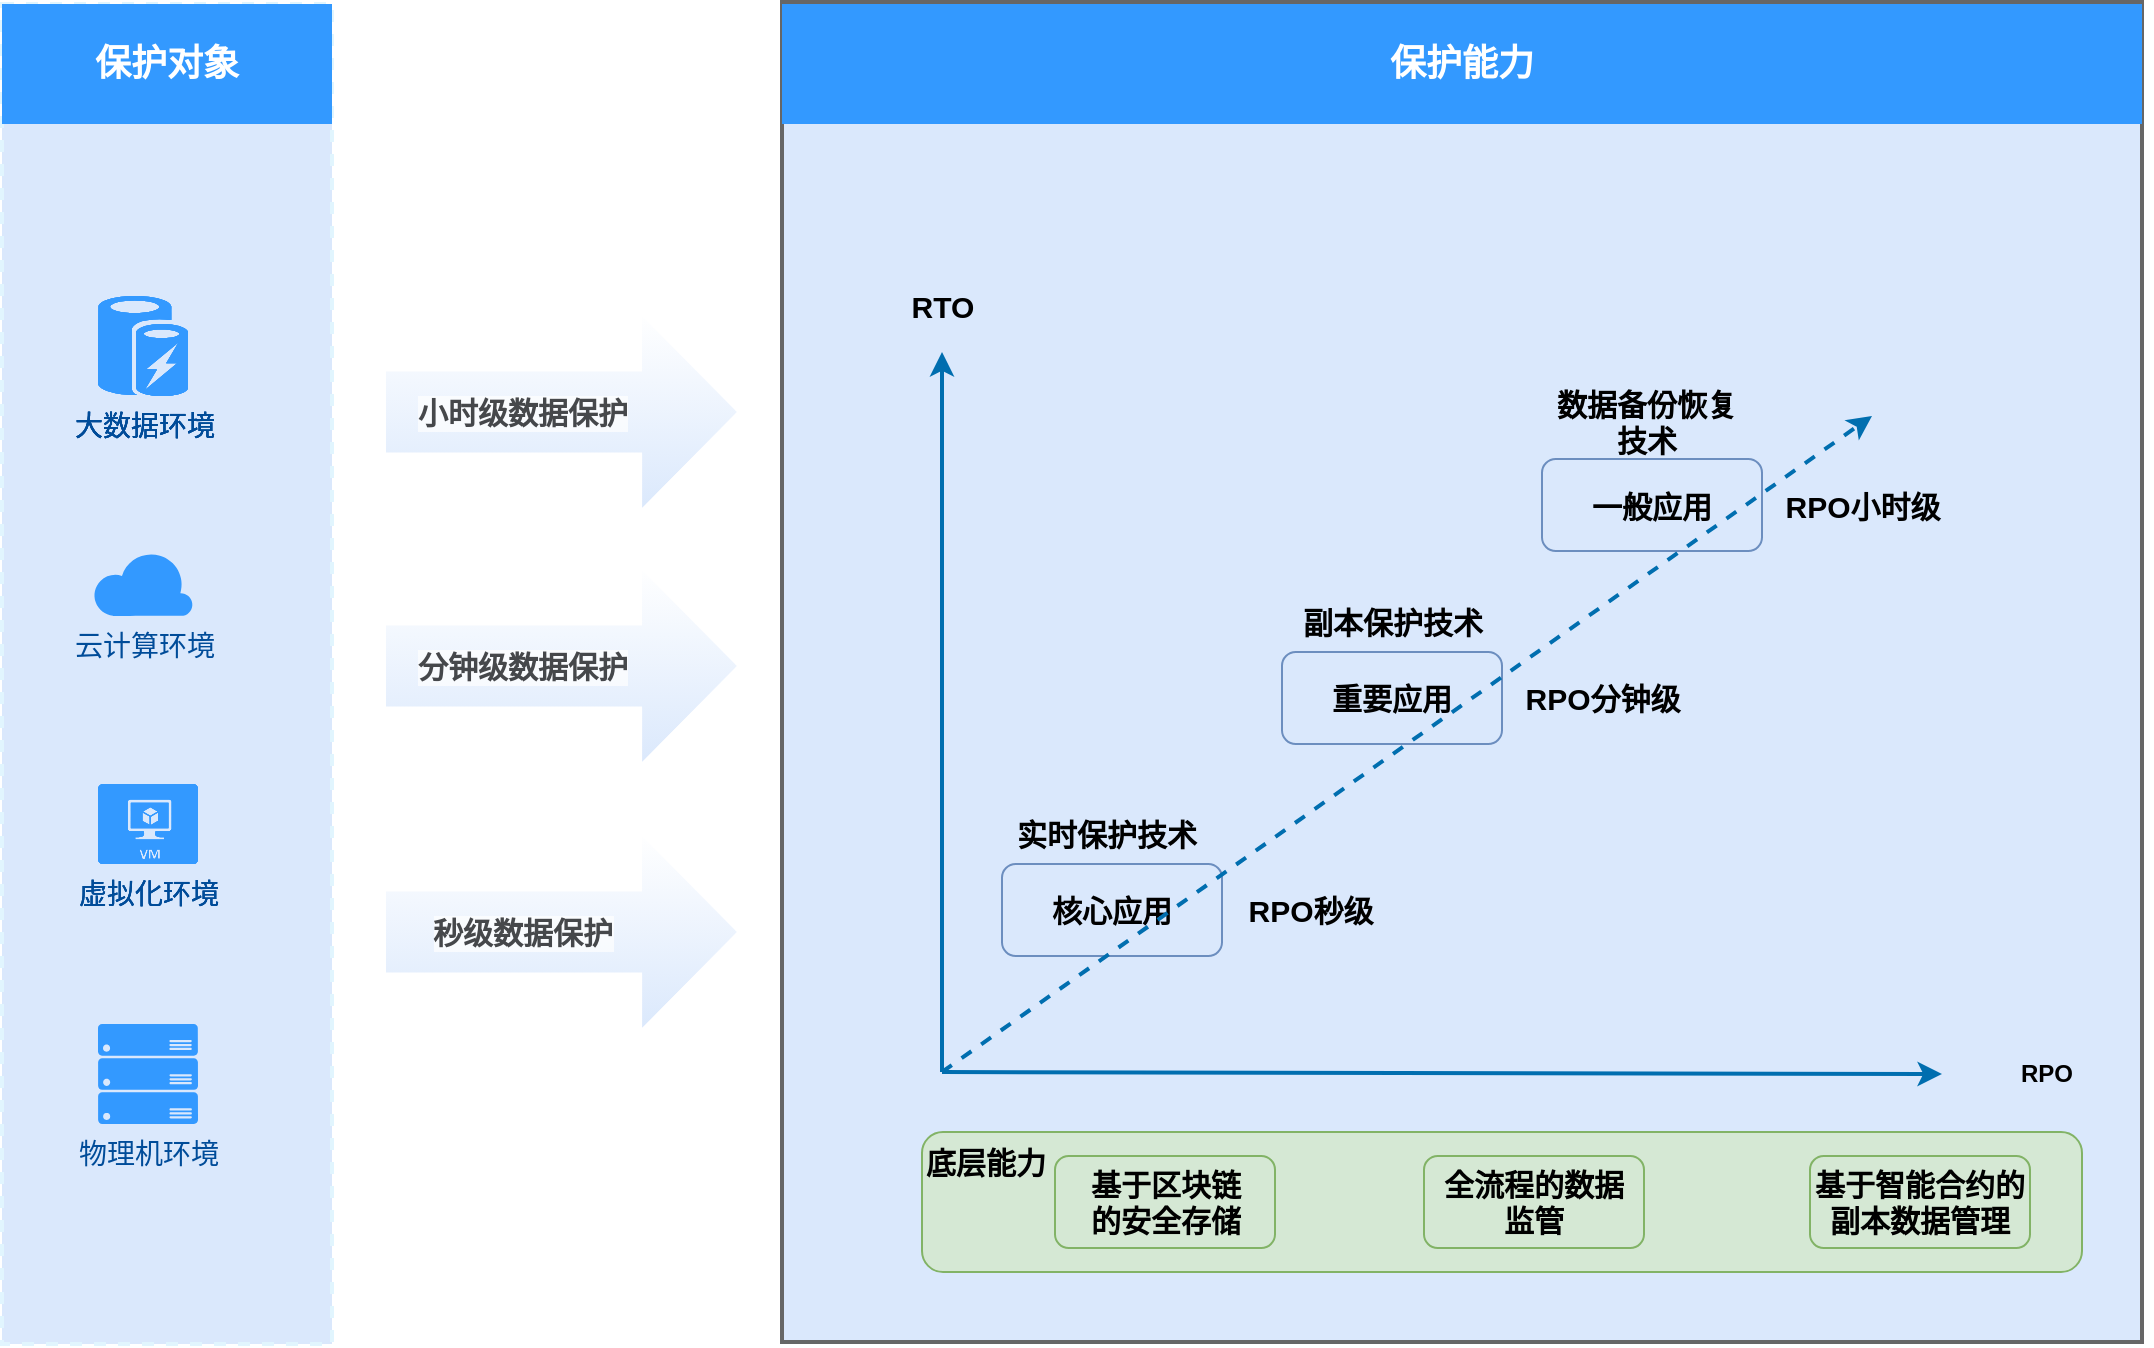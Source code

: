 <mxfile version="16.6.1" type="github" pages="2">
  <diagram id="6a731a19-8d31-9384-78a2-239565b7b9f0" name="Page-1">
    <mxGraphModel dx="959" dy="613" grid="0" gridSize="10" guides="1" tooltips="1" connect="1" arrows="1" fold="1" page="1" pageScale="1" pageWidth="1169" pageHeight="827" background="#FFFFFF" math="0" shadow="0">
      <root>
        <mxCell id="0" />
        <mxCell id="1" parent="0" />
        <mxCell id="2019" value="" style="rounded=0;whiteSpace=wrap;html=1;dashed=1;strokeColor=#E1F5FE;strokeWidth=2;fillColor=#dae8fc;fontFamily=Verdana;fontSize=12;" parent="1" vertex="1">
          <mxGeometry x="40" y="56" width="165" height="670" as="geometry" />
        </mxCell>
        <mxCell id="2020" value="" style="rounded=0;whiteSpace=wrap;html=1;strokeWidth=2;fontFamily=Verdana;fontSize=12;fillColor=#DAE8FC;fontColor=#333333;strokeColor=#666666;" parent="1" vertex="1">
          <mxGeometry x="430" y="55" width="680" height="670" as="geometry" />
        </mxCell>
        <mxCell id="2025" value="保护对象" style="whiteSpace=wrap;html=1;dashed=1;strokeColor=none;strokeWidth=2;fillColor=#3399FF;fontFamily=Helvetica;fontSize=18;fontColor=#FFFFFF;fontStyle=1" parent="1" vertex="1">
          <mxGeometry x="40" y="56" width="165" height="60" as="geometry" />
        </mxCell>
        <mxCell id="2026" value="保护能力" style="whiteSpace=wrap;html=1;dashed=1;strokeColor=none;strokeWidth=2;fillColor=#3399FF;fontFamily=Helvetica;fontSize=18;fontColor=#FFFFFF;fontStyle=1" parent="1" vertex="1">
          <mxGeometry x="430" y="56" width="680" height="60" as="geometry" />
        </mxCell>
        <mxCell id="XsD7LEhc1y7F8JJkWMg8-2085" value="虚拟化环境" style="verticalLabelPosition=bottom;html=1;verticalAlign=top;strokeColor=none;fillColor=#3399FF;shape=mxgraph.azure.virtual_machine;dashed=1;fontSize=14;fontColor=#004C99" parent="1" vertex="1">
          <mxGeometry x="88" y="446" width="50" height="40" as="geometry" />
        </mxCell>
        <mxCell id="XsD7LEhc1y7F8JJkWMg8-2086" value="云计算环境" style="verticalLabelPosition=bottom;html=1;verticalAlign=top;strokeColor=none;fillColor=#3399FF;shape=mxgraph.azure.cloud;dashed=1;fontSize=14;fontColor=#004C99" parent="1" vertex="1">
          <mxGeometry x="85.5" y="329.5" width="50" height="32.5" as="geometry" />
        </mxCell>
        <mxCell id="XsD7LEhc1y7F8JJkWMg8-2087" value="大数据环境" style="verticalLabelPosition=bottom;html=1;verticalAlign=top;strokeColor=none;fillColor=#3399FF;shape=mxgraph.azure.azure_cache;dashed=1;fontFamily=Helvetica;fontSize=14;fontColor=#004C99" parent="1" vertex="1">
          <mxGeometry x="88" y="202" width="45" height="50" as="geometry" />
        </mxCell>
        <mxCell id="XsD7LEhc1y7F8JJkWMg8-2088" value="物理机环境" style="verticalLabelPosition=bottom;html=1;verticalAlign=top;strokeColor=none;fillColor=#3399FF;shape=mxgraph.azure.server_rack;dashed=1;fontFamily=Helvetica;fontSize=14;fontColor=#004C99" parent="1" vertex="1">
          <mxGeometry x="88" y="566" width="50" height="50" as="geometry" />
        </mxCell>
        <mxCell id="aN60g5e6sKYouuoYYlqO-2028" value="" style="endArrow=classic;html=1;rounded=0;exitX=0.5;exitY=0;exitDx=0;exitDy=0;shadow=0;fillColor=#1ba1e2;strokeColor=#006EAF;strokeWidth=2;fontColor=#000000;fontSize=15;" parent="1" edge="1">
          <mxGeometry width="50" height="50" relative="1" as="geometry">
            <mxPoint x="510.0" y="590" as="sourcePoint" />
            <mxPoint x="510.0" y="230" as="targetPoint" />
          </mxGeometry>
        </mxCell>
        <mxCell id="aN60g5e6sKYouuoYYlqO-2033" value="" style="endArrow=classic;html=1;rounded=0;exitX=0.5;exitY=0;exitDx=0;exitDy=0;entryX=0;entryY=0.5;entryDx=0;entryDy=0;strokeWidth=2;fillColor=#1ba1e2;strokeColor=#006EAF;fontColor=#000000;fontSize=15;" parent="1" target="aN60g5e6sKYouuoYYlqO-2046" edge="1">
          <mxGeometry width="50" height="50" relative="1" as="geometry">
            <mxPoint x="510.0" y="590" as="sourcePoint" />
            <mxPoint x="1080" y="590" as="targetPoint" />
          </mxGeometry>
        </mxCell>
        <mxCell id="aN60g5e6sKYouuoYYlqO-2036" value="&lt;b style=&quot;font-size: 15px;&quot;&gt;核心应用&lt;/b&gt;" style="rounded=1;whiteSpace=wrap;html=1;shadow=0;labelBackgroundColor=none;labelBorderColor=none;fillColor=#dae8fc;strokeColor=#6c8ebf;fontColor=#000000;fontSize=15;" parent="1" vertex="1">
          <mxGeometry x="540" y="486" width="110" height="46" as="geometry" />
        </mxCell>
        <mxCell id="aN60g5e6sKYouuoYYlqO-2037" value="&lt;b style=&quot;font-size: 15px;&quot;&gt;重要应用&lt;/b&gt;" style="rounded=1;whiteSpace=wrap;html=1;shadow=0;labelBackgroundColor=none;labelBorderColor=none;fillColor=#dae8fc;strokeColor=#6c8ebf;fontColor=#000000;fontSize=15;" parent="1" vertex="1">
          <mxGeometry x="680" y="380" width="110" height="46" as="geometry" />
        </mxCell>
        <mxCell id="aN60g5e6sKYouuoYYlqO-2038" value="&lt;b style=&quot;font-size: 15px;&quot;&gt;一般应用&lt;/b&gt;" style="rounded=1;whiteSpace=wrap;html=1;shadow=0;labelBackgroundColor=none;labelBorderColor=none;fillColor=#dae8fc;strokeColor=#6c8ebf;fontColor=#000000;fontSize=15;" parent="1" vertex="1">
          <mxGeometry x="810" y="283.5" width="110" height="46" as="geometry" />
        </mxCell>
        <mxCell id="aN60g5e6sKYouuoYYlqO-2039" value="&lt;b style=&quot;font-size: 15px;&quot;&gt;实时保护技术&lt;/b&gt;" style="text;html=1;strokeColor=none;fillColor=none;align=center;verticalAlign=middle;whiteSpace=wrap;rounded=0;shadow=0;labelBackgroundColor=none;labelBorderColor=none;fontColor=#000000;fontSize=15;" parent="1" vertex="1">
          <mxGeometry x="540" y="456" width="105" height="30" as="geometry" />
        </mxCell>
        <mxCell id="aN60g5e6sKYouuoYYlqO-2040" value="&lt;b style=&quot;font-size: 15px;&quot;&gt;副本保护技术&lt;/b&gt;" style="text;html=1;strokeColor=none;fillColor=none;align=center;verticalAlign=middle;whiteSpace=wrap;rounded=0;shadow=0;labelBackgroundColor=none;labelBorderColor=none;fontColor=#000000;fontSize=15;" parent="1" vertex="1">
          <mxGeometry x="682.5" y="350" width="105" height="30" as="geometry" />
        </mxCell>
        <mxCell id="aN60g5e6sKYouuoYYlqO-2041" value="&lt;b style=&quot;font-size: 15px;&quot;&gt;数据备份恢复技术&lt;/b&gt;" style="text;html=1;strokeColor=none;fillColor=none;align=center;verticalAlign=middle;whiteSpace=wrap;rounded=0;shadow=0;labelBackgroundColor=none;labelBorderColor=none;fontColor=#000000;fontSize=15;" parent="1" vertex="1">
          <mxGeometry x="810" y="249.5" width="105" height="30" as="geometry" />
        </mxCell>
        <mxCell id="aN60g5e6sKYouuoYYlqO-2042" value="&lt;b style=&quot;font-size: 15px;&quot;&gt;RPO秒级&lt;/b&gt;" style="text;html=1;strokeColor=none;fillColor=none;align=center;verticalAlign=middle;whiteSpace=wrap;rounded=0;shadow=0;labelBackgroundColor=none;labelBorderColor=none;fontColor=#000000;fontSize=15;" parent="1" vertex="1">
          <mxGeometry x="642" y="494" width="105" height="30" as="geometry" />
        </mxCell>
        <mxCell id="aN60g5e6sKYouuoYYlqO-2043" value="&lt;b style=&quot;font-size: 15px;&quot;&gt;RPO分钟级&lt;/b&gt;" style="text;html=1;strokeColor=none;fillColor=none;align=center;verticalAlign=middle;whiteSpace=wrap;rounded=0;shadow=0;labelBackgroundColor=none;labelBorderColor=none;fontColor=#000000;fontSize=15;" parent="1" vertex="1">
          <mxGeometry x="787.5" y="388" width="105" height="30" as="geometry" />
        </mxCell>
        <mxCell id="aN60g5e6sKYouuoYYlqO-2044" value="&lt;b style=&quot;font-size: 15px;&quot;&gt;RPO小时级&lt;/b&gt;" style="text;html=1;strokeColor=none;fillColor=none;align=center;verticalAlign=middle;whiteSpace=wrap;rounded=0;shadow=0;labelBackgroundColor=none;labelBorderColor=none;fontColor=#000000;fontSize=15;" parent="1" vertex="1">
          <mxGeometry x="917.5" y="291.5" width="105" height="30" as="geometry" />
        </mxCell>
        <mxCell id="aN60g5e6sKYouuoYYlqO-2045" value="&lt;b style=&quot;font-size: 15px;&quot;&gt;RTO&lt;/b&gt;" style="text;html=1;strokeColor=none;fillColor=none;align=center;verticalAlign=middle;whiteSpace=wrap;rounded=0;shadow=0;labelBackgroundColor=none;labelBorderColor=none;fontColor=#000000;fontSize=15;" parent="1" vertex="1">
          <mxGeometry x="457.5" y="192" width="105" height="30" as="geometry" />
        </mxCell>
        <mxCell id="aN60g5e6sKYouuoYYlqO-2046" value="&lt;b&gt;&lt;font color=&quot;#000000&quot;&gt;RPO&lt;/font&gt;&lt;/b&gt;" style="text;html=1;strokeColor=none;fillColor=none;align=center;verticalAlign=middle;whiteSpace=wrap;rounded=0;shadow=0;labelBackgroundColor=none;labelBorderColor=none;fontColor=#0000FF;" parent="1" vertex="1">
          <mxGeometry x="1010" y="576" width="105" height="30" as="geometry" />
        </mxCell>
        <mxCell id="aN60g5e6sKYouuoYYlqO-2035" value="" style="endArrow=classic;html=1;rounded=0;entryX=0.5;entryY=1;entryDx=0;entryDy=0;fillColor=#1ba1e2;strokeColor=#006EAF;strokeWidth=2;dashed=1;fontColor=#000000;fontSize=15;" parent="1" edge="1">
          <mxGeometry width="50" height="50" relative="1" as="geometry">
            <mxPoint x="510" y="590" as="sourcePoint" />
            <mxPoint x="975" y="262" as="targetPoint" />
          </mxGeometry>
        </mxCell>
        <mxCell id="aN60g5e6sKYouuoYYlqO-2047" value="" style="shape=flexArrow;endArrow=classic;html=1;rounded=0;shadow=0;fontColor=#000000;strokeWidth=2;endWidth=56.531;endSize=15.986;width=41.429;fillColor=#dae8fc;strokeColor=#FFFFFF;gradientColor=#ffffff;gradientDirection=north;fontSize=15;" parent="1" edge="1">
          <mxGeometry width="50" height="50" relative="1" as="geometry">
            <mxPoint x="230" y="260" as="sourcePoint" />
            <mxPoint x="410" y="260" as="targetPoint" />
            <Array as="points">
              <mxPoint x="320" y="260" />
            </Array>
          </mxGeometry>
        </mxCell>
        <mxCell id="aN60g5e6sKYouuoYYlqO-2049" value="&lt;font face=&quot;Lucida Console&quot; style=&quot;font-size: 15px;&quot;&gt;小时级数据保护&lt;/font&gt;" style="edgeLabel;html=1;align=center;verticalAlign=middle;resizable=0;points=[];fontColor=#000000;fontStyle=1;textOpacity=70;fontFamily=Verdana;fontSize=15;" parent="aN60g5e6sKYouuoYYlqO-2047" vertex="1" connectable="0">
          <mxGeometry x="-0.311" y="-4" relative="1" as="geometry">
            <mxPoint x="8" y="-4" as="offset" />
          </mxGeometry>
        </mxCell>
        <mxCell id="ApRDn0r6OQcq2jYy4_Qp-2026" value="" style="shape=flexArrow;endArrow=classic;html=1;rounded=0;shadow=0;fontColor=#000000;strokeWidth=2;endWidth=56.531;endSize=15.986;width=41.429;fillColor=#dae8fc;strokeColor=#FFFFFF;gradientColor=#ffffff;gradientDirection=north;fontSize=15;" parent="1" edge="1">
          <mxGeometry width="50" height="50" relative="1" as="geometry">
            <mxPoint x="230" y="387" as="sourcePoint" />
            <mxPoint x="410" y="387" as="targetPoint" />
            <Array as="points">
              <mxPoint x="320" y="387" />
            </Array>
          </mxGeometry>
        </mxCell>
        <mxCell id="ApRDn0r6OQcq2jYy4_Qp-2027" value="分钟级数据保护" style="edgeLabel;html=1;align=center;verticalAlign=middle;resizable=0;points=[];fontColor=#000000;fontStyle=1;textOpacity=70;fontSize=15;" parent="ApRDn0r6OQcq2jYy4_Qp-2026" vertex="1" connectable="0">
          <mxGeometry x="-0.311" y="-4" relative="1" as="geometry">
            <mxPoint x="8" y="-4" as="offset" />
          </mxGeometry>
        </mxCell>
        <mxCell id="ApRDn0r6OQcq2jYy4_Qp-2028" value="" style="shape=flexArrow;endArrow=classic;html=1;rounded=0;shadow=0;fontColor=#000000;strokeWidth=2;endWidth=56.531;endSize=15.986;width=41.429;fillColor=#dae8fc;strokeColor=#FFFFFF;gradientColor=#ffffff;gradientDirection=north;fontSize=15;" parent="1" edge="1">
          <mxGeometry width="50" height="50" relative="1" as="geometry">
            <mxPoint x="230" y="520" as="sourcePoint" />
            <mxPoint x="410" y="520" as="targetPoint" />
            <Array as="points">
              <mxPoint x="320" y="520" />
            </Array>
          </mxGeometry>
        </mxCell>
        <mxCell id="ApRDn0r6OQcq2jYy4_Qp-2029" value="秒级数据保护" style="edgeLabel;html=1;align=center;verticalAlign=middle;resizable=0;points=[];fontColor=#000000;fontStyle=1;textOpacity=70;fontSize=15;" parent="ApRDn0r6OQcq2jYy4_Qp-2028" vertex="1" connectable="0">
          <mxGeometry x="-0.311" y="-4" relative="1" as="geometry">
            <mxPoint x="8" y="-4" as="offset" />
          </mxGeometry>
        </mxCell>
        <mxCell id="ApRDn0r6OQcq2jYy4_Qp-2030" value="&lt;b style=&quot;font-size: 15px;&quot;&gt;底层能力&lt;/b&gt;" style="rounded=1;whiteSpace=wrap;html=1;shadow=0;labelBackgroundColor=none;labelBorderColor=none;fillColor=#d5e8d4;strokeColor=#82b366;align=left;verticalAlign=top;fontSize=15;" parent="1" vertex="1">
          <mxGeometry x="500" y="620" width="580" height="70" as="geometry" />
        </mxCell>
        <mxCell id="ApRDn0r6OQcq2jYy4_Qp-2031" value="&lt;b style=&quot;font-size: 15px;&quot;&gt;基于区块链&lt;br style=&quot;font-size: 15px;&quot;&gt;的安全存储&lt;/b&gt;" style="rounded=1;whiteSpace=wrap;html=1;shadow=0;labelBackgroundColor=none;labelBorderColor=none;fillColor=#d5e8d4;strokeColor=#82b366;fontSize=15;" parent="1" vertex="1">
          <mxGeometry x="566.5" y="632" width="110" height="46" as="geometry" />
        </mxCell>
        <mxCell id="ApRDn0r6OQcq2jYy4_Qp-2033" value="&lt;b style=&quot;font-size: 15px;&quot;&gt;全流程的数据&lt;br style=&quot;font-size: 15px;&quot;&gt;监管&lt;/b&gt;" style="rounded=1;whiteSpace=wrap;html=1;shadow=0;labelBackgroundColor=none;labelBorderColor=none;fillColor=#d5e8d4;strokeColor=#82b366;fontSize=15;" parent="1" vertex="1">
          <mxGeometry x="751" y="632" width="110" height="46" as="geometry" />
        </mxCell>
        <mxCell id="ApRDn0r6OQcq2jYy4_Qp-2034" value="&lt;b style=&quot;font-size: 15px;&quot;&gt;基于智能合约的&lt;br style=&quot;font-size: 15px;&quot;&gt;副本数据管理&lt;br style=&quot;font-size: 15px;&quot;&gt;&lt;/b&gt;" style="rounded=1;whiteSpace=wrap;html=1;shadow=0;labelBackgroundColor=none;labelBorderColor=none;fillColor=#d5e8d4;strokeColor=#82b366;fontSize=15;" parent="1" vertex="1">
          <mxGeometry x="944" y="632" width="110" height="46" as="geometry" />
        </mxCell>
        <mxCell id="Xe0CAAl79M4zhctepIKs-2027" value="大数据环境" style="verticalLabelPosition=bottom;html=1;verticalAlign=top;strokeColor=none;fillColor=#3399FF;shape=mxgraph.azure.azure_cache;dashed=1;fontFamily=Helvetica;fontSize=14;fontColor=#004C99" parent="1" vertex="1">
          <mxGeometry x="88" y="202" width="45" height="50" as="geometry" />
        </mxCell>
        <mxCell id="Xe0CAAl79M4zhctepIKs-2028" value="大数据环境" style="verticalLabelPosition=bottom;html=1;verticalAlign=top;strokeColor=none;fillColor=#3399FF;shape=mxgraph.azure.azure_cache;dashed=1;fontFamily=Helvetica;fontSize=14;fontColor=#004C99" parent="1" vertex="1">
          <mxGeometry x="88" y="202" width="45" height="50" as="geometry" />
        </mxCell>
        <mxCell id="Xe0CAAl79M4zhctepIKs-2029" value="虚拟化环境" style="verticalLabelPosition=bottom;html=1;verticalAlign=top;strokeColor=none;fillColor=#3399FF;shape=mxgraph.azure.virtual_machine;dashed=1;fontSize=14;fontColor=#004C99" parent="1" vertex="1">
          <mxGeometry x="88" y="446" width="50" height="40" as="geometry" />
        </mxCell>
        <mxCell id="Xe0CAAl79M4zhctepIKs-2030" value="大数据环境" style="verticalLabelPosition=bottom;html=1;verticalAlign=top;strokeColor=none;fillColor=#3399FF;shape=mxgraph.azure.azure_cache;dashed=1;fontFamily=Helvetica;fontSize=14;fontColor=#004C99" parent="1" vertex="1">
          <mxGeometry x="88" y="202" width="45" height="50" as="geometry" />
        </mxCell>
        <mxCell id="Xe0CAAl79M4zhctepIKs-2031" value="虚拟化环境" style="verticalLabelPosition=bottom;html=1;verticalAlign=top;strokeColor=none;fillColor=#3399FF;shape=mxgraph.azure.virtual_machine;dashed=1;fontSize=14;fontColor=#004C99" parent="1" vertex="1">
          <mxGeometry x="88" y="446" width="50" height="40" as="geometry" />
        </mxCell>
      </root>
    </mxGraphModel>
  </diagram>
  <diagram name="Copy of Page-1" id="0lRAmWWJ4bRrK1dYrOG1">
    <mxGraphModel dx="959" dy="613" grid="0" gridSize="10" guides="1" tooltips="1" connect="1" arrows="1" fold="1" page="1" pageScale="1" pageWidth="1169" pageHeight="827" background="#FFFFFF" math="0" shadow="0">
      <root>
        <mxCell id="ipXMNcKWnckalkHftfTT-0" />
        <mxCell id="ipXMNcKWnckalkHftfTT-1" parent="ipXMNcKWnckalkHftfTT-0" />
        <mxCell id="ipXMNcKWnckalkHftfTT-2" value="" style="rounded=0;whiteSpace=wrap;html=1;dashed=1;strokeColor=#E1F5FE;strokeWidth=2;fillColor=#dae8fc;fontFamily=Verdana;fontSize=12;" vertex="1" parent="ipXMNcKWnckalkHftfTT-1">
          <mxGeometry x="40" y="56" width="165" height="670" as="geometry" />
        </mxCell>
        <mxCell id="ipXMNcKWnckalkHftfTT-3" value="" style="rounded=0;whiteSpace=wrap;html=1;strokeWidth=2;fontFamily=Verdana;fontSize=17;fillColor=#DAE8FC;fontColor=#333333;strokeColor=#666666;" vertex="1" parent="ipXMNcKWnckalkHftfTT-1">
          <mxGeometry x="430" y="55" width="680" height="670" as="geometry" />
        </mxCell>
        <mxCell id="ipXMNcKWnckalkHftfTT-4" value="&lt;font style=&quot;font-size: 21px&quot;&gt;保护对象&lt;/font&gt;" style="whiteSpace=wrap;html=1;dashed=1;strokeColor=none;strokeWidth=2;fillColor=#3399FF;fontFamily=Helvetica;fontSize=18;fontColor=#FFFFFF;fontStyle=1" vertex="1" parent="ipXMNcKWnckalkHftfTT-1">
          <mxGeometry x="40" y="56" width="165" height="60" as="geometry" />
        </mxCell>
        <mxCell id="ipXMNcKWnckalkHftfTT-5" value="&lt;font style=&quot;font-size: 21px&quot;&gt;保护能力&lt;/font&gt;" style="whiteSpace=wrap;html=1;dashed=1;strokeColor=none;strokeWidth=2;fillColor=#3399FF;fontFamily=Helvetica;fontSize=18;fontColor=#FFFFFF;fontStyle=1" vertex="1" parent="ipXMNcKWnckalkHftfTT-1">
          <mxGeometry x="430" y="56" width="680" height="60" as="geometry" />
        </mxCell>
        <mxCell id="ipXMNcKWnckalkHftfTT-7" value="&lt;b&gt;&lt;font color=&quot;#000000&quot;&gt;云计算环境&lt;/font&gt;&lt;/b&gt;" style="verticalLabelPosition=bottom;html=1;verticalAlign=top;strokeColor=none;fillColor=#3399FF;shape=mxgraph.azure.cloud;dashed=1;fontSize=18;fontColor=#004C99" vertex="1" parent="ipXMNcKWnckalkHftfTT-1">
          <mxGeometry x="85.5" y="329.5" width="50" height="32.5" as="geometry" />
        </mxCell>
        <mxCell id="ipXMNcKWnckalkHftfTT-9" value="&lt;b&gt;&lt;font color=&quot;#000000&quot;&gt;物理机环境&lt;/font&gt;&lt;/b&gt;" style="verticalLabelPosition=bottom;html=1;verticalAlign=top;strokeColor=none;fillColor=#3399FF;shape=mxgraph.azure.server_rack;dashed=1;fontFamily=Helvetica;fontSize=18;fontColor=#004C99" vertex="1" parent="ipXMNcKWnckalkHftfTT-1">
          <mxGeometry x="88" y="566" width="50" height="50" as="geometry" />
        </mxCell>
        <mxCell id="ipXMNcKWnckalkHftfTT-10" value="" style="endArrow=classic;html=1;rounded=0;exitX=0.5;exitY=0;exitDx=0;exitDy=0;shadow=0;fillColor=#1ba1e2;strokeColor=#006EAF;strokeWidth=2;fontColor=#000000;fontSize=15;" edge="1" parent="ipXMNcKWnckalkHftfTT-1">
          <mxGeometry width="50" height="50" relative="1" as="geometry">
            <mxPoint x="510.0" y="590" as="sourcePoint" />
            <mxPoint x="510.0" y="230" as="targetPoint" />
          </mxGeometry>
        </mxCell>
        <mxCell id="ipXMNcKWnckalkHftfTT-11" value="" style="endArrow=classic;html=1;rounded=0;exitX=0.5;exitY=0;exitDx=0;exitDy=0;entryX=0;entryY=0.5;entryDx=0;entryDy=0;strokeWidth=2;fillColor=#1ba1e2;strokeColor=#006EAF;fontColor=#000000;fontSize=15;" edge="1" parent="ipXMNcKWnckalkHftfTT-1" target="ipXMNcKWnckalkHftfTT-22">
          <mxGeometry width="50" height="50" relative="1" as="geometry">
            <mxPoint x="510.0" y="590" as="sourcePoint" />
            <mxPoint x="1080" y="590" as="targetPoint" />
          </mxGeometry>
        </mxCell>
        <mxCell id="ipXMNcKWnckalkHftfTT-12" value="&lt;b&gt;&lt;font style=&quot;font-size: 20px&quot;&gt;核心应用&lt;/font&gt;&lt;/b&gt;" style="rounded=1;whiteSpace=wrap;html=1;shadow=0;labelBackgroundColor=none;labelBorderColor=none;fillColor=#dae8fc;strokeColor=#6c8ebf;fontColor=#000000;fontSize=15;" vertex="1" parent="ipXMNcKWnckalkHftfTT-1">
          <mxGeometry x="540" y="486" width="110" height="46" as="geometry" />
        </mxCell>
        <mxCell id="ipXMNcKWnckalkHftfTT-13" value="&lt;b&gt;&lt;font style=&quot;font-size: 20px&quot;&gt;重要应用&lt;/font&gt;&lt;/b&gt;" style="rounded=1;whiteSpace=wrap;html=1;shadow=0;labelBackgroundColor=none;labelBorderColor=none;fillColor=#dae8fc;strokeColor=#6c8ebf;fontColor=#000000;fontSize=15;" vertex="1" parent="ipXMNcKWnckalkHftfTT-1">
          <mxGeometry x="680" y="380" width="110" height="46" as="geometry" />
        </mxCell>
        <mxCell id="ipXMNcKWnckalkHftfTT-14" value="&lt;b&gt;&lt;font style=&quot;font-size: 20px&quot;&gt;一般应用&lt;/font&gt;&lt;/b&gt;" style="rounded=1;whiteSpace=wrap;html=1;shadow=0;labelBackgroundColor=none;labelBorderColor=none;fillColor=#dae8fc;strokeColor=#6c8ebf;fontColor=#000000;fontSize=15;" vertex="1" parent="ipXMNcKWnckalkHftfTT-1">
          <mxGeometry x="810" y="283.5" width="110" height="46" as="geometry" />
        </mxCell>
        <mxCell id="ipXMNcKWnckalkHftfTT-15" value="&lt;b style=&quot;font-size: 17px;&quot;&gt;实时保护技术&lt;/b&gt;" style="text;html=1;strokeColor=none;fillColor=none;align=center;verticalAlign=middle;whiteSpace=wrap;rounded=0;shadow=0;labelBackgroundColor=none;labelBorderColor=none;fontColor=#000000;fontSize=17;" vertex="1" parent="ipXMNcKWnckalkHftfTT-1">
          <mxGeometry x="540" y="456" width="105" height="30" as="geometry" />
        </mxCell>
        <mxCell id="ipXMNcKWnckalkHftfTT-16" value="&lt;b style=&quot;font-size: 17px;&quot;&gt;副本保护技术&lt;/b&gt;" style="text;html=1;strokeColor=none;fillColor=none;align=center;verticalAlign=middle;whiteSpace=wrap;rounded=0;shadow=0;labelBackgroundColor=none;labelBorderColor=none;fontColor=#000000;fontSize=17;" vertex="1" parent="ipXMNcKWnckalkHftfTT-1">
          <mxGeometry x="682.5" y="350" width="105" height="30" as="geometry" />
        </mxCell>
        <mxCell id="ipXMNcKWnckalkHftfTT-17" value="&lt;b style=&quot;font-size: 17px;&quot;&gt;数据备份恢复技术&lt;/b&gt;" style="text;html=1;strokeColor=none;fillColor=none;align=center;verticalAlign=middle;whiteSpace=wrap;rounded=0;shadow=0;labelBackgroundColor=none;labelBorderColor=none;fontColor=#000000;fontSize=17;" vertex="1" parent="ipXMNcKWnckalkHftfTT-1">
          <mxGeometry x="810" y="249.5" width="105" height="30" as="geometry" />
        </mxCell>
        <mxCell id="ipXMNcKWnckalkHftfTT-18" value="&lt;b style=&quot;font-size: 17px;&quot;&gt;RPO秒级&lt;/b&gt;" style="text;html=1;strokeColor=none;fillColor=none;align=center;verticalAlign=middle;whiteSpace=wrap;rounded=0;shadow=0;labelBackgroundColor=none;labelBorderColor=none;fontColor=#000000;fontSize=17;" vertex="1" parent="ipXMNcKWnckalkHftfTT-1">
          <mxGeometry x="642" y="494" width="105" height="30" as="geometry" />
        </mxCell>
        <mxCell id="ipXMNcKWnckalkHftfTT-19" value="&lt;b style=&quot;font-size: 17px;&quot;&gt;RPO分钟级&lt;/b&gt;" style="text;html=1;strokeColor=none;fillColor=none;align=center;verticalAlign=middle;whiteSpace=wrap;rounded=0;shadow=0;labelBackgroundColor=none;labelBorderColor=none;fontColor=#000000;fontSize=17;" vertex="1" parent="ipXMNcKWnckalkHftfTT-1">
          <mxGeometry x="787.5" y="388" width="105" height="30" as="geometry" />
        </mxCell>
        <mxCell id="ipXMNcKWnckalkHftfTT-20" value="&lt;b style=&quot;font-size: 17px;&quot;&gt;RPO小时级&lt;/b&gt;" style="text;html=1;strokeColor=none;fillColor=none;align=center;verticalAlign=middle;whiteSpace=wrap;rounded=0;shadow=0;labelBackgroundColor=none;labelBorderColor=none;fontColor=#000000;fontSize=17;" vertex="1" parent="ipXMNcKWnckalkHftfTT-1">
          <mxGeometry x="917.5" y="291.5" width="105" height="30" as="geometry" />
        </mxCell>
        <mxCell id="ipXMNcKWnckalkHftfTT-21" value="&lt;b style=&quot;font-size: 15px;&quot;&gt;RTO&lt;/b&gt;" style="text;html=1;strokeColor=none;fillColor=none;align=center;verticalAlign=middle;whiteSpace=wrap;rounded=0;shadow=0;labelBackgroundColor=none;labelBorderColor=none;fontColor=#000000;fontSize=15;" vertex="1" parent="ipXMNcKWnckalkHftfTT-1">
          <mxGeometry x="457.5" y="192" width="105" height="30" as="geometry" />
        </mxCell>
        <mxCell id="ipXMNcKWnckalkHftfTT-22" value="&lt;b&gt;&lt;font color=&quot;#000000&quot;&gt;RPO&lt;/font&gt;&lt;/b&gt;" style="text;html=1;strokeColor=none;fillColor=none;align=center;verticalAlign=middle;whiteSpace=wrap;rounded=0;shadow=0;labelBackgroundColor=none;labelBorderColor=none;fontColor=#0000FF;" vertex="1" parent="ipXMNcKWnckalkHftfTT-1">
          <mxGeometry x="1010" y="576" width="105" height="30" as="geometry" />
        </mxCell>
        <mxCell id="ipXMNcKWnckalkHftfTT-23" value="" style="endArrow=classic;html=1;rounded=0;entryX=0.5;entryY=1;entryDx=0;entryDy=0;fillColor=#1ba1e2;strokeColor=#006EAF;strokeWidth=2;dashed=1;fontColor=#000000;fontSize=15;" edge="1" parent="ipXMNcKWnckalkHftfTT-1">
          <mxGeometry width="50" height="50" relative="1" as="geometry">
            <mxPoint x="510" y="590" as="sourcePoint" />
            <mxPoint x="975" y="262" as="targetPoint" />
          </mxGeometry>
        </mxCell>
        <mxCell id="ipXMNcKWnckalkHftfTT-24" value="" style="shape=flexArrow;endArrow=classic;html=1;rounded=0;shadow=0;fontColor=#000000;strokeWidth=2;endWidth=56.531;endSize=15.986;width=41.429;fillColor=#dae8fc;strokeColor=#FFFFFF;gradientColor=#ffffff;gradientDirection=north;fontSize=15;" edge="1" parent="ipXMNcKWnckalkHftfTT-1">
          <mxGeometry width="50" height="50" relative="1" as="geometry">
            <mxPoint x="230" y="260" as="sourcePoint" />
            <mxPoint x="410" y="260" as="targetPoint" />
            <Array as="points">
              <mxPoint x="320" y="260" />
            </Array>
          </mxGeometry>
        </mxCell>
        <mxCell id="ipXMNcKWnckalkHftfTT-25" value="&lt;font face=&quot;Lucida Console&quot; style=&quot;font-size: 22px;&quot;&gt;小时级数据保护&lt;/font&gt;" style="edgeLabel;html=1;align=center;verticalAlign=middle;resizable=0;points=[];fontColor=#000000;fontStyle=1;textOpacity=70;fontFamily=Verdana;fontSize=22;" vertex="1" connectable="0" parent="ipXMNcKWnckalkHftfTT-24">
          <mxGeometry x="-0.311" y="-4" relative="1" as="geometry">
            <mxPoint x="8" y="-4" as="offset" />
          </mxGeometry>
        </mxCell>
        <mxCell id="ipXMNcKWnckalkHftfTT-26" value="" style="shape=flexArrow;endArrow=classic;html=1;rounded=0;shadow=0;fontColor=#000000;strokeWidth=2;endWidth=56.531;endSize=15.986;width=41.429;fillColor=#dae8fc;strokeColor=#FFFFFF;gradientColor=#ffffff;gradientDirection=north;fontSize=15;" edge="1" parent="ipXMNcKWnckalkHftfTT-1">
          <mxGeometry width="50" height="50" relative="1" as="geometry">
            <mxPoint x="230" y="387" as="sourcePoint" />
            <mxPoint x="410" y="387" as="targetPoint" />
            <Array as="points">
              <mxPoint x="320" y="387" />
            </Array>
          </mxGeometry>
        </mxCell>
        <mxCell id="ipXMNcKWnckalkHftfTT-27" value="分钟级数据保护" style="edgeLabel;html=1;align=center;verticalAlign=middle;resizable=0;points=[];fontColor=#000000;fontStyle=1;textOpacity=70;fontSize=22;" vertex="1" connectable="0" parent="ipXMNcKWnckalkHftfTT-26">
          <mxGeometry x="-0.311" y="-4" relative="1" as="geometry">
            <mxPoint x="8" y="-4" as="offset" />
          </mxGeometry>
        </mxCell>
        <mxCell id="ipXMNcKWnckalkHftfTT-28" value="" style="shape=flexArrow;endArrow=classic;html=1;rounded=0;shadow=0;fontColor=#000000;strokeWidth=2;endWidth=56.531;endSize=15.986;width=41.429;fillColor=#dae8fc;strokeColor=#FFFFFF;gradientColor=#ffffff;gradientDirection=north;fontSize=15;" edge="1" parent="ipXMNcKWnckalkHftfTT-1">
          <mxGeometry width="50" height="50" relative="1" as="geometry">
            <mxPoint x="230" y="520" as="sourcePoint" />
            <mxPoint x="410" y="520" as="targetPoint" />
            <Array as="points">
              <mxPoint x="320" y="520" />
            </Array>
          </mxGeometry>
        </mxCell>
        <mxCell id="ipXMNcKWnckalkHftfTT-29" value="秒级数据保护" style="edgeLabel;html=1;align=center;verticalAlign=middle;resizable=0;points=[];fontColor=#000000;fontStyle=1;textOpacity=70;fontSize=22;" vertex="1" connectable="0" parent="ipXMNcKWnckalkHftfTT-28">
          <mxGeometry x="-0.311" y="-4" relative="1" as="geometry">
            <mxPoint x="8" y="-4" as="offset" />
          </mxGeometry>
        </mxCell>
        <mxCell id="ipXMNcKWnckalkHftfTT-30" value="&lt;div style=&quot;text-align: justify&quot;&gt;&lt;b&gt;&lt;br&gt;&lt;/b&gt;&lt;/div&gt;&lt;div style=&quot;text-align: justify&quot;&gt;&lt;b&gt;底层能力&lt;/b&gt;&lt;/div&gt;" style="rounded=1;whiteSpace=wrap;html=1;shadow=0;labelBackgroundColor=none;labelBorderColor=none;fillColor=#d5e8d4;strokeColor=#82b366;align=left;verticalAlign=top;fontSize=15;" vertex="1" parent="ipXMNcKWnckalkHftfTT-1">
          <mxGeometry x="500" y="620" width="580" height="70" as="geometry" />
        </mxCell>
        <mxCell id="ipXMNcKWnckalkHftfTT-31" value="&lt;b style=&quot;font-size: 18px&quot;&gt;基于区块链&lt;br&gt;的安全存储&lt;/b&gt;" style="rounded=1;whiteSpace=wrap;html=1;shadow=0;labelBackgroundColor=none;labelBorderColor=none;fillColor=#d5e8d4;strokeColor=#82b366;fontSize=15;" vertex="1" parent="ipXMNcKWnckalkHftfTT-1">
          <mxGeometry x="566.5" y="632" width="146.5" height="46" as="geometry" />
        </mxCell>
        <mxCell id="ipXMNcKWnckalkHftfTT-32" value="&lt;b style=&quot;font-size: 18px&quot;&gt;全流程的数据&lt;br&gt;监管&lt;/b&gt;" style="rounded=1;whiteSpace=wrap;html=1;shadow=0;labelBackgroundColor=none;labelBorderColor=none;fillColor=#d5e8d4;strokeColor=#82b366;fontSize=15;" vertex="1" parent="ipXMNcKWnckalkHftfTT-1">
          <mxGeometry x="751" y="632" width="110" height="46" as="geometry" />
        </mxCell>
        <mxCell id="ipXMNcKWnckalkHftfTT-33" value="&lt;b style=&quot;font-size: 18px&quot;&gt;基于智能合约的&lt;br&gt;副本数据管理&lt;br style=&quot;font-size: 15px&quot;&gt;&lt;/b&gt;" style="rounded=1;whiteSpace=wrap;html=1;shadow=0;labelBackgroundColor=none;labelBorderColor=none;fillColor=#d5e8d4;strokeColor=#82b366;fontSize=15;" vertex="1" parent="ipXMNcKWnckalkHftfTT-1">
          <mxGeometry x="905" y="632" width="149" height="46" as="geometry" />
        </mxCell>
        <mxCell id="ipXMNcKWnckalkHftfTT-35" value="&lt;font style=&quot;font-size: 19px&quot; color=&quot;#000000&quot;&gt;&lt;b&gt;大数据环境&lt;/b&gt;&lt;/font&gt;" style="verticalLabelPosition=bottom;html=1;verticalAlign=top;strokeColor=none;fillColor=#3399FF;shape=mxgraph.azure.azure_cache;dashed=1;fontFamily=Helvetica;fontSize=14;fontColor=#004C99" vertex="1" parent="ipXMNcKWnckalkHftfTT-1">
          <mxGeometry x="90.5" y="188" width="45" height="50" as="geometry" />
        </mxCell>
        <mxCell id="ipXMNcKWnckalkHftfTT-36" value="&lt;font style=&quot;font-size: 19px&quot; color=&quot;#000000&quot;&gt;&lt;b&gt;虚拟化环境&lt;/b&gt;&lt;/font&gt;" style="verticalLabelPosition=bottom;html=1;verticalAlign=top;strokeColor=none;fillColor=#3399FF;shape=mxgraph.azure.virtual_machine;dashed=1;fontSize=14;fontColor=#004C99" vertex="1" parent="ipXMNcKWnckalkHftfTT-1">
          <mxGeometry x="85.5" y="444" width="50" height="40" as="geometry" />
        </mxCell>
      </root>
    </mxGraphModel>
  </diagram>
</mxfile>
